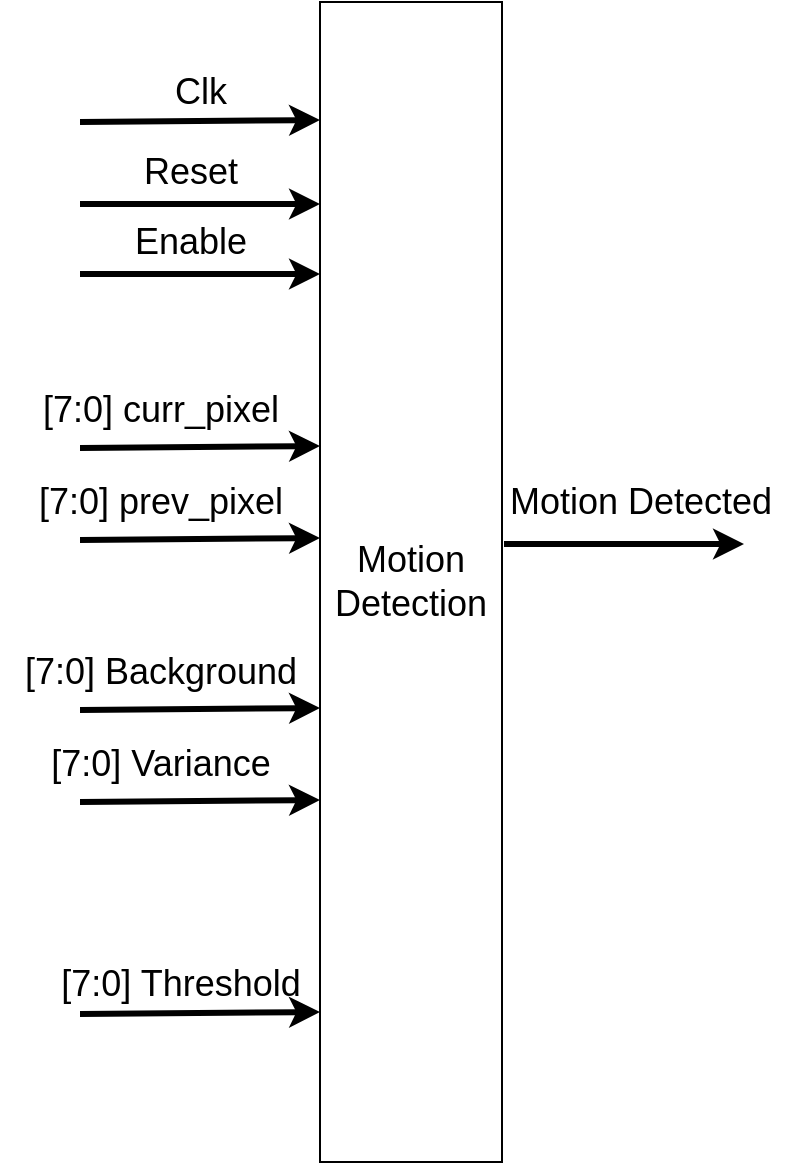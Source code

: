 <mxfile version="26.2.14">
  <diagram name="Page-1" id="OkErCemOwEuDAzPWgcps">
    <mxGraphModel dx="893" dy="2234" grid="1" gridSize="10" guides="1" tooltips="1" connect="1" arrows="1" fold="1" page="1" pageScale="1" pageWidth="827" pageHeight="1169" math="0" shadow="0">
      <root>
        <mxCell id="0" />
        <mxCell id="1" parent="0" />
        <mxCell id="hsqG3OiaDTQRq622nMc--1" value="&lt;font style=&quot;font-size: 18px;&quot;&gt;Motion Detection&lt;/font&gt;" style="whiteSpace=wrap;html=1;" vertex="1" parent="1">
          <mxGeometry x="1365" y="-341" width="91" height="580" as="geometry" />
        </mxCell>
        <mxCell id="hsqG3OiaDTQRq622nMc--2" value="" style="endArrow=classic;html=1;rounded=0;strokeWidth=3;" edge="1" parent="1">
          <mxGeometry width="50" height="50" relative="1" as="geometry">
            <mxPoint x="1245" y="-281" as="sourcePoint" />
            <mxPoint x="1365" y="-282" as="targetPoint" />
          </mxGeometry>
        </mxCell>
        <mxCell id="hsqG3OiaDTQRq622nMc--3" value="&lt;font style=&quot;font-size: 18px;&quot;&gt;Clk&lt;/font&gt;" style="text;html=1;align=center;verticalAlign=middle;resizable=0;points=[];autosize=1;strokeColor=none;fillColor=none;" vertex="1" parent="1">
          <mxGeometry x="1280" y="-316" width="50" height="40" as="geometry" />
        </mxCell>
        <mxCell id="hsqG3OiaDTQRq622nMc--4" value="" style="endArrow=classic;html=1;rounded=0;strokeWidth=3;" edge="1" parent="1">
          <mxGeometry width="50" height="50" relative="1" as="geometry">
            <mxPoint x="1245" y="-240" as="sourcePoint" />
            <mxPoint x="1365" y="-240" as="targetPoint" />
          </mxGeometry>
        </mxCell>
        <mxCell id="hsqG3OiaDTQRq622nMc--5" value="&lt;span style=&quot;font-size: 18px;&quot;&gt;Reset&lt;/span&gt;" style="text;html=1;align=center;verticalAlign=middle;resizable=0;points=[];autosize=1;strokeColor=none;fillColor=none;" vertex="1" parent="1">
          <mxGeometry x="1265" y="-276" width="70" height="40" as="geometry" />
        </mxCell>
        <mxCell id="hsqG3OiaDTQRq622nMc--6" value="" style="endArrow=classic;html=1;rounded=0;strokeWidth=3;" edge="1" parent="1">
          <mxGeometry width="50" height="50" relative="1" as="geometry">
            <mxPoint x="1245" y="-205" as="sourcePoint" />
            <mxPoint x="1365" y="-205" as="targetPoint" />
          </mxGeometry>
        </mxCell>
        <mxCell id="hsqG3OiaDTQRq622nMc--7" value="&lt;span style=&quot;font-size: 18px;&quot;&gt;Enable&lt;/span&gt;" style="text;html=1;align=center;verticalAlign=middle;resizable=0;points=[];autosize=1;strokeColor=none;fillColor=none;" vertex="1" parent="1">
          <mxGeometry x="1260" y="-241" width="80" height="40" as="geometry" />
        </mxCell>
        <mxCell id="hsqG3OiaDTQRq622nMc--8" value="" style="endArrow=classic;html=1;rounded=0;strokeWidth=3;" edge="1" parent="1">
          <mxGeometry width="50" height="50" relative="1" as="geometry">
            <mxPoint x="1245" y="-118" as="sourcePoint" />
            <mxPoint x="1365" y="-119" as="targetPoint" />
          </mxGeometry>
        </mxCell>
        <mxCell id="hsqG3OiaDTQRq622nMc--9" value="&lt;span style=&quot;font-size: 18px;&quot;&gt;[7:0] curr_pixel&lt;/span&gt;" style="text;html=1;align=center;verticalAlign=middle;resizable=0;points=[];autosize=1;strokeColor=none;fillColor=none;" vertex="1" parent="1">
          <mxGeometry x="1215" y="-157" width="140" height="40" as="geometry" />
        </mxCell>
        <mxCell id="hsqG3OiaDTQRq622nMc--10" value="" style="endArrow=classic;html=1;rounded=0;strokeWidth=3;" edge="1" parent="1">
          <mxGeometry width="50" height="50" relative="1" as="geometry">
            <mxPoint x="1245" y="-72" as="sourcePoint" />
            <mxPoint x="1365" y="-73" as="targetPoint" />
          </mxGeometry>
        </mxCell>
        <mxCell id="hsqG3OiaDTQRq622nMc--11" value="&lt;span style=&quot;font-size: 18px;&quot;&gt;[7:0] prev_pixel&lt;/span&gt;" style="text;html=1;align=center;verticalAlign=middle;resizable=0;points=[];autosize=1;strokeColor=none;fillColor=none;" vertex="1" parent="1">
          <mxGeometry x="1210" y="-111" width="150" height="40" as="geometry" />
        </mxCell>
        <mxCell id="hsqG3OiaDTQRq622nMc--12" value="" style="endArrow=classic;html=1;rounded=0;strokeWidth=3;" edge="1" parent="1">
          <mxGeometry width="50" height="50" relative="1" as="geometry">
            <mxPoint x="1245" y="13" as="sourcePoint" />
            <mxPoint x="1365" y="12" as="targetPoint" />
          </mxGeometry>
        </mxCell>
        <mxCell id="hsqG3OiaDTQRq622nMc--13" value="&lt;span style=&quot;font-size: 18px;&quot;&gt;[7:0] Background&lt;/span&gt;" style="text;html=1;align=center;verticalAlign=middle;resizable=0;points=[];autosize=1;strokeColor=none;fillColor=none;" vertex="1" parent="1">
          <mxGeometry x="1205" y="-26" width="160" height="40" as="geometry" />
        </mxCell>
        <mxCell id="hsqG3OiaDTQRq622nMc--14" value="" style="endArrow=classic;html=1;rounded=0;strokeWidth=3;" edge="1" parent="1">
          <mxGeometry width="50" height="50" relative="1" as="geometry">
            <mxPoint x="1245" y="59" as="sourcePoint" />
            <mxPoint x="1365" y="58" as="targetPoint" />
          </mxGeometry>
        </mxCell>
        <mxCell id="hsqG3OiaDTQRq622nMc--15" value="&lt;span style=&quot;font-size: 18px;&quot;&gt;[7:0] Variance&lt;/span&gt;" style="text;html=1;align=center;verticalAlign=middle;resizable=0;points=[];autosize=1;strokeColor=none;fillColor=none;" vertex="1" parent="1">
          <mxGeometry x="1220" y="20" width="130" height="40" as="geometry" />
        </mxCell>
        <mxCell id="hsqG3OiaDTQRq622nMc--16" value="" style="endArrow=classic;html=1;rounded=0;strokeWidth=3;" edge="1" parent="1">
          <mxGeometry width="50" height="50" relative="1" as="geometry">
            <mxPoint x="1245" y="165" as="sourcePoint" />
            <mxPoint x="1365" y="164" as="targetPoint" />
          </mxGeometry>
        </mxCell>
        <mxCell id="hsqG3OiaDTQRq622nMc--17" value="&lt;font style=&quot;font-size: 18px;&quot;&gt;[7:0] Threshold&lt;/font&gt;" style="text;html=1;align=center;verticalAlign=middle;resizable=0;points=[];autosize=1;strokeColor=none;fillColor=none;" vertex="1" parent="1">
          <mxGeometry x="1225" y="130" width="140" height="40" as="geometry" />
        </mxCell>
        <mxCell id="hsqG3OiaDTQRq622nMc--18" value="" style="endArrow=classic;html=1;rounded=0;strokeWidth=3;" edge="1" parent="1">
          <mxGeometry width="50" height="50" relative="1" as="geometry">
            <mxPoint x="1457" y="-70" as="sourcePoint" />
            <mxPoint x="1577" y="-70" as="targetPoint" />
          </mxGeometry>
        </mxCell>
        <mxCell id="hsqG3OiaDTQRq622nMc--19" value="&lt;font style=&quot;font-size: 18px;&quot;&gt;Motion Detected&lt;/font&gt;" style="text;html=1;align=center;verticalAlign=middle;resizable=0;points=[];autosize=1;strokeColor=none;fillColor=none;" vertex="1" parent="1">
          <mxGeometry x="1450" y="-111" width="150" height="40" as="geometry" />
        </mxCell>
      </root>
    </mxGraphModel>
  </diagram>
</mxfile>
